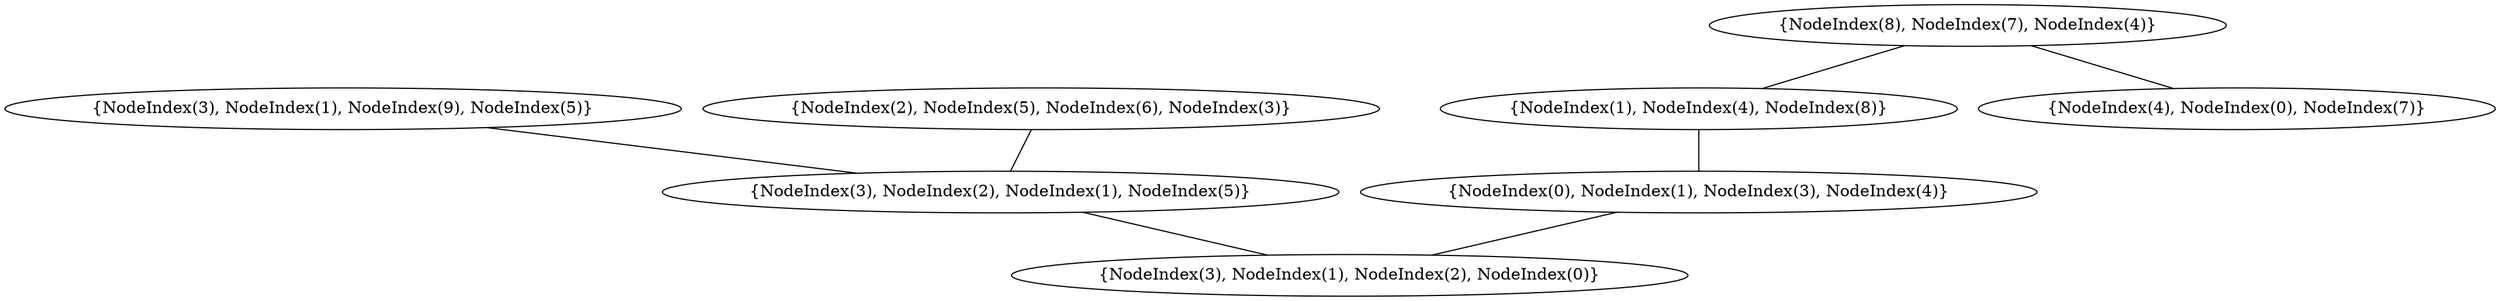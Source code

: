 graph {
    0 [ label = "{NodeIndex(3), NodeIndex(1), NodeIndex(2), NodeIndex(0)}" ]
    1 [ label = "{NodeIndex(3), NodeIndex(2), NodeIndex(1), NodeIndex(5)}" ]
    2 [ label = "{NodeIndex(0), NodeIndex(1), NodeIndex(3), NodeIndex(4)}" ]
    3 [ label = "{NodeIndex(3), NodeIndex(1), NodeIndex(9), NodeIndex(5)}" ]
    4 [ label = "{NodeIndex(1), NodeIndex(4), NodeIndex(8)}" ]
    5 [ label = "{NodeIndex(2), NodeIndex(5), NodeIndex(6), NodeIndex(3)}" ]
    6 [ label = "{NodeIndex(4), NodeIndex(0), NodeIndex(7)}" ]
    7 [ label = "{NodeIndex(8), NodeIndex(7), NodeIndex(4)}" ]
    1 -- 0 [ ]
    5 -- 1 [ ]
    2 -- 0 [ ]
    3 -- 1 [ ]
    7 -- 6 [ ]
    7 -- 4 [ ]
    4 -- 2 [ ]
}
